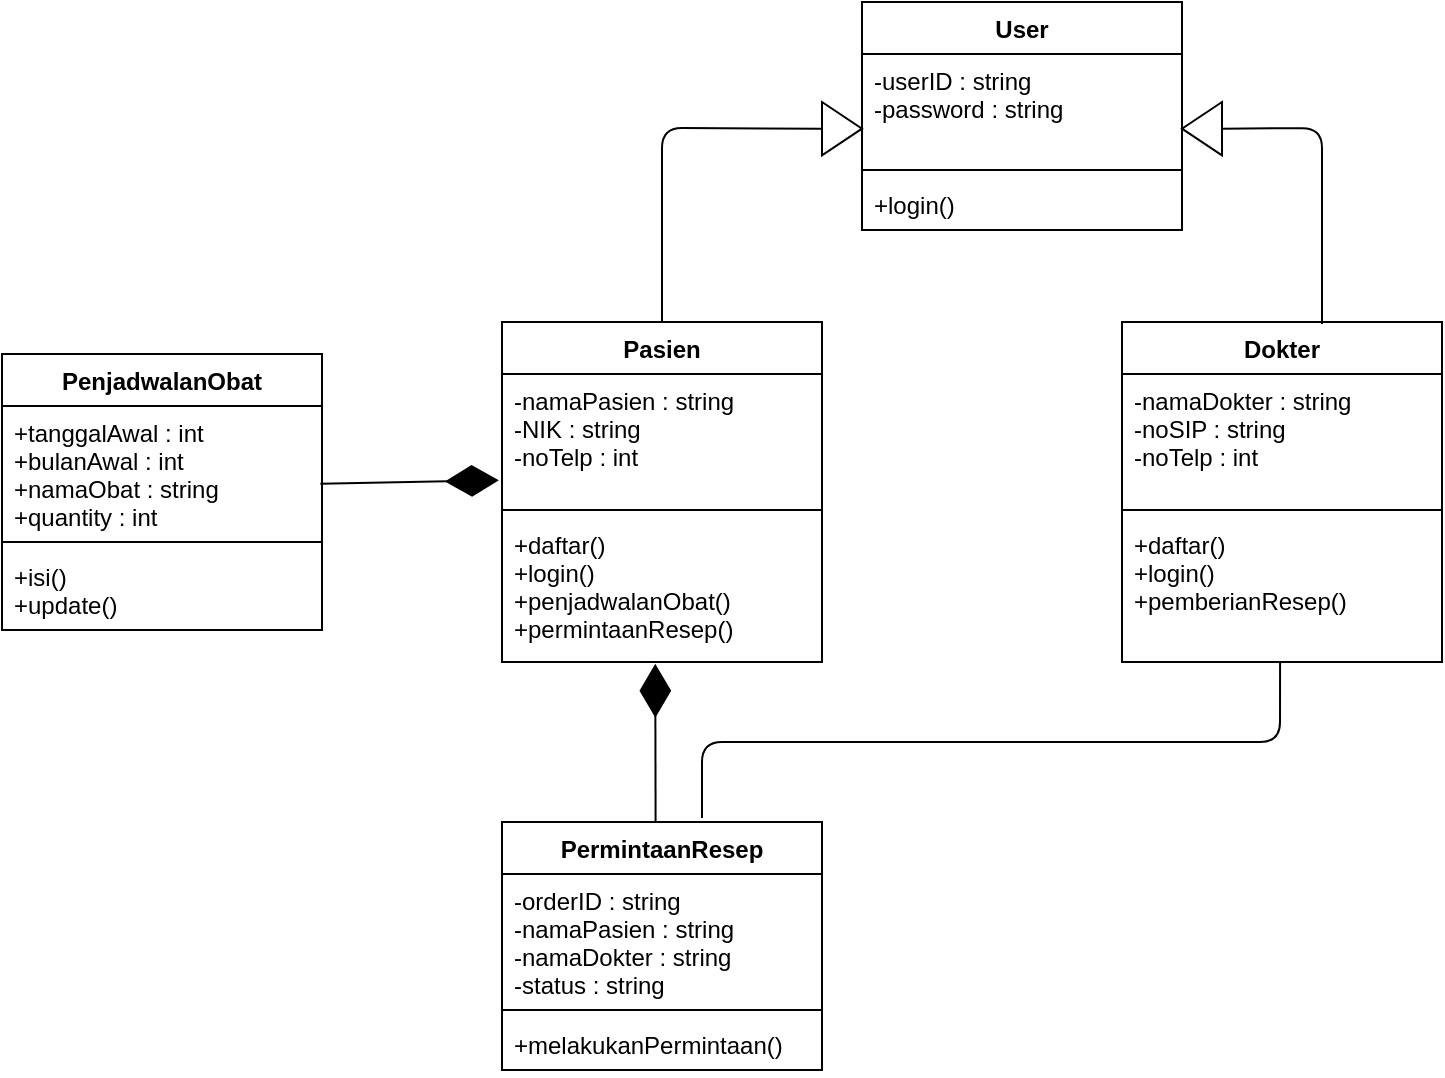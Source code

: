 <mxfile version="13.9.2" type="github">
  <diagram id="MlJI2Lvfq05DiYabIVUM" name="Page-1">
    <mxGraphModel dx="1636" dy="546" grid="1" gridSize="10" guides="1" tooltips="1" connect="1" arrows="1" fold="1" page="1" pageScale="1" pageWidth="850" pageHeight="1100" math="0" shadow="0">
      <root>
        <mxCell id="0" />
        <mxCell id="1" parent="0" />
        <mxCell id="v66dLdxhp5NwMRdZ7sNX-5" value="User" style="swimlane;fontStyle=1;align=center;verticalAlign=top;childLayout=stackLayout;horizontal=1;startSize=26;horizontalStack=0;resizeParent=1;resizeParentMax=0;resizeLast=0;collapsible=1;marginBottom=0;" parent="1" vertex="1">
          <mxGeometry x="320" y="110" width="160" height="114" as="geometry" />
        </mxCell>
        <mxCell id="v66dLdxhp5NwMRdZ7sNX-6" value="-userID : string&#xa;-password : string" style="text;strokeColor=none;fillColor=none;align=left;verticalAlign=top;spacingLeft=4;spacingRight=4;overflow=hidden;rotatable=0;points=[[0,0.5],[1,0.5]];portConstraint=eastwest;" parent="v66dLdxhp5NwMRdZ7sNX-5" vertex="1">
          <mxGeometry y="26" width="160" height="54" as="geometry" />
        </mxCell>
        <mxCell id="v66dLdxhp5NwMRdZ7sNX-7" value="" style="line;strokeWidth=1;fillColor=none;align=left;verticalAlign=middle;spacingTop=-1;spacingLeft=3;spacingRight=3;rotatable=0;labelPosition=right;points=[];portConstraint=eastwest;" parent="v66dLdxhp5NwMRdZ7sNX-5" vertex="1">
          <mxGeometry y="80" width="160" height="8" as="geometry" />
        </mxCell>
        <mxCell id="v66dLdxhp5NwMRdZ7sNX-8" value="+login()" style="text;strokeColor=none;fillColor=none;align=left;verticalAlign=top;spacingLeft=4;spacingRight=4;overflow=hidden;rotatable=0;points=[[0,0.5],[1,0.5]];portConstraint=eastwest;" parent="v66dLdxhp5NwMRdZ7sNX-5" vertex="1">
          <mxGeometry y="88" width="160" height="26" as="geometry" />
        </mxCell>
        <mxCell id="v66dLdxhp5NwMRdZ7sNX-9" value="Pasien" style="swimlane;fontStyle=1;align=center;verticalAlign=top;childLayout=stackLayout;horizontal=1;startSize=26;horizontalStack=0;resizeParent=1;resizeParentMax=0;resizeLast=0;collapsible=1;marginBottom=0;" parent="1" vertex="1">
          <mxGeometry x="140" y="270" width="160" height="170" as="geometry" />
        </mxCell>
        <mxCell id="v66dLdxhp5NwMRdZ7sNX-10" value="-namaPasien : string&#xa;-NIK : string&#xa;-noTelp : int" style="text;strokeColor=none;fillColor=none;align=left;verticalAlign=top;spacingLeft=4;spacingRight=4;overflow=hidden;rotatable=0;points=[[0,0.5],[1,0.5]];portConstraint=eastwest;" parent="v66dLdxhp5NwMRdZ7sNX-9" vertex="1">
          <mxGeometry y="26" width="160" height="64" as="geometry" />
        </mxCell>
        <mxCell id="v66dLdxhp5NwMRdZ7sNX-11" value="" style="line;strokeWidth=1;fillColor=none;align=left;verticalAlign=middle;spacingTop=-1;spacingLeft=3;spacingRight=3;rotatable=0;labelPosition=right;points=[];portConstraint=eastwest;" parent="v66dLdxhp5NwMRdZ7sNX-9" vertex="1">
          <mxGeometry y="90" width="160" height="8" as="geometry" />
        </mxCell>
        <mxCell id="v66dLdxhp5NwMRdZ7sNX-12" value="+daftar()&#xa;+login()&#xa;+penjadwalanObat()&#xa;+permintaanResep()&#xa;" style="text;strokeColor=none;fillColor=none;align=left;verticalAlign=top;spacingLeft=4;spacingRight=4;overflow=hidden;rotatable=0;points=[[0,0.5],[1,0.5]];portConstraint=eastwest;" parent="v66dLdxhp5NwMRdZ7sNX-9" vertex="1">
          <mxGeometry y="98" width="160" height="72" as="geometry" />
        </mxCell>
        <mxCell id="v66dLdxhp5NwMRdZ7sNX-13" value="Dokter" style="swimlane;fontStyle=1;align=center;verticalAlign=top;childLayout=stackLayout;horizontal=1;startSize=26;horizontalStack=0;resizeParent=1;resizeParentMax=0;resizeLast=0;collapsible=1;marginBottom=0;" parent="1" vertex="1">
          <mxGeometry x="450" y="270" width="160" height="170" as="geometry" />
        </mxCell>
        <mxCell id="v66dLdxhp5NwMRdZ7sNX-14" value="-namaDokter : string&#xa;-noSIP : string&#xa;-noTelp : int&#xa;" style="text;strokeColor=none;fillColor=none;align=left;verticalAlign=top;spacingLeft=4;spacingRight=4;overflow=hidden;rotatable=0;points=[[0,0.5],[1,0.5]];portConstraint=eastwest;" parent="v66dLdxhp5NwMRdZ7sNX-13" vertex="1">
          <mxGeometry y="26" width="160" height="64" as="geometry" />
        </mxCell>
        <mxCell id="v66dLdxhp5NwMRdZ7sNX-15" value="" style="line;strokeWidth=1;fillColor=none;align=left;verticalAlign=middle;spacingTop=-1;spacingLeft=3;spacingRight=3;rotatable=0;labelPosition=right;points=[];portConstraint=eastwest;" parent="v66dLdxhp5NwMRdZ7sNX-13" vertex="1">
          <mxGeometry y="90" width="160" height="8" as="geometry" />
        </mxCell>
        <mxCell id="v66dLdxhp5NwMRdZ7sNX-16" value="+daftar()&#xa;+login()&#xa;+pemberianResep()" style="text;strokeColor=none;fillColor=none;align=left;verticalAlign=top;spacingLeft=4;spacingRight=4;overflow=hidden;rotatable=0;points=[[0,0.5],[1,0.5]];portConstraint=eastwest;" parent="v66dLdxhp5NwMRdZ7sNX-13" vertex="1">
          <mxGeometry y="98" width="160" height="72" as="geometry" />
        </mxCell>
        <mxCell id="v66dLdxhp5NwMRdZ7sNX-17" value="" style="triangle;whiteSpace=wrap;html=1;" parent="1" vertex="1">
          <mxGeometry x="300" y="160" width="20" height="26.67" as="geometry" />
        </mxCell>
        <mxCell id="v66dLdxhp5NwMRdZ7sNX-18" value="" style="endArrow=none;html=1;exitX=0.5;exitY=0;exitDx=0;exitDy=0;entryX=0;entryY=0.5;entryDx=0;entryDy=0;" parent="1" source="v66dLdxhp5NwMRdZ7sNX-9" target="v66dLdxhp5NwMRdZ7sNX-17" edge="1">
          <mxGeometry width="50" height="50" relative="1" as="geometry">
            <mxPoint x="310" y="220" as="sourcePoint" />
            <mxPoint x="360" y="170" as="targetPoint" />
            <Array as="points">
              <mxPoint x="220" y="173" />
            </Array>
          </mxGeometry>
        </mxCell>
        <mxCell id="v66dLdxhp5NwMRdZ7sNX-19" value="" style="triangle;whiteSpace=wrap;html=1;rotation=-180;" parent="1" vertex="1">
          <mxGeometry x="480" y="160" width="20" height="26.67" as="geometry" />
        </mxCell>
        <mxCell id="v66dLdxhp5NwMRdZ7sNX-21" value="" style="endArrow=none;html=1;entryX=0;entryY=0.5;entryDx=0;entryDy=0;exitX=0.625;exitY=0.006;exitDx=0;exitDy=0;exitPerimeter=0;" parent="1" source="v66dLdxhp5NwMRdZ7sNX-13" target="v66dLdxhp5NwMRdZ7sNX-19" edge="1">
          <mxGeometry width="50" height="50" relative="1" as="geometry">
            <mxPoint x="550" y="260" as="sourcePoint" />
            <mxPoint x="500" y="170" as="targetPoint" />
            <Array as="points">
              <mxPoint x="550" y="173" />
            </Array>
          </mxGeometry>
        </mxCell>
        <mxCell id="v66dLdxhp5NwMRdZ7sNX-22" value="" style="endArrow=diamondThin;endFill=1;endSize=24;html=1;entryX=-0.01;entryY=0.831;entryDx=0;entryDy=0;entryPerimeter=0;exitX=0.995;exitY=0.607;exitDx=0;exitDy=0;exitPerimeter=0;" parent="1" source="v66dLdxhp5NwMRdZ7sNX-24" target="v66dLdxhp5NwMRdZ7sNX-10" edge="1">
          <mxGeometry width="160" relative="1" as="geometry">
            <mxPoint x="209" y="510" as="sourcePoint" />
            <mxPoint x="209" y="443" as="targetPoint" />
          </mxGeometry>
        </mxCell>
        <mxCell id="v66dLdxhp5NwMRdZ7sNX-23" value="PenjadwalanObat" style="swimlane;fontStyle=1;align=center;verticalAlign=top;childLayout=stackLayout;horizontal=1;startSize=26;horizontalStack=0;resizeParent=1;resizeParentMax=0;resizeLast=0;collapsible=1;marginBottom=0;" parent="1" vertex="1">
          <mxGeometry x="-110" y="286" width="160" height="138" as="geometry" />
        </mxCell>
        <mxCell id="v66dLdxhp5NwMRdZ7sNX-24" value="+tanggalAwal : int&#xa;+bulanAwal : int&#xa;+namaObat : string&#xa;+quantity : int" style="text;strokeColor=none;fillColor=none;align=left;verticalAlign=top;spacingLeft=4;spacingRight=4;overflow=hidden;rotatable=0;points=[[0,0.5],[1,0.5]];portConstraint=eastwest;" parent="v66dLdxhp5NwMRdZ7sNX-23" vertex="1">
          <mxGeometry y="26" width="160" height="64" as="geometry" />
        </mxCell>
        <mxCell id="v66dLdxhp5NwMRdZ7sNX-25" value="" style="line;strokeWidth=1;fillColor=none;align=left;verticalAlign=middle;spacingTop=-1;spacingLeft=3;spacingRight=3;rotatable=0;labelPosition=right;points=[];portConstraint=eastwest;" parent="v66dLdxhp5NwMRdZ7sNX-23" vertex="1">
          <mxGeometry y="90" width="160" height="8" as="geometry" />
        </mxCell>
        <mxCell id="v66dLdxhp5NwMRdZ7sNX-26" value="+isi()&#xa;+update()" style="text;strokeColor=none;fillColor=none;align=left;verticalAlign=top;spacingLeft=4;spacingRight=4;overflow=hidden;rotatable=0;points=[[0,0.5],[1,0.5]];portConstraint=eastwest;" parent="v66dLdxhp5NwMRdZ7sNX-23" vertex="1">
          <mxGeometry y="98" width="160" height="40" as="geometry" />
        </mxCell>
        <mxCell id="v66dLdxhp5NwMRdZ7sNX-27" value="PermintaanResep" style="swimlane;fontStyle=1;align=center;verticalAlign=top;childLayout=stackLayout;horizontal=1;startSize=26;horizontalStack=0;resizeParent=1;resizeParentMax=0;resizeLast=0;collapsible=1;marginBottom=0;" parent="1" vertex="1">
          <mxGeometry x="140" y="520" width="160" height="124" as="geometry" />
        </mxCell>
        <mxCell id="v66dLdxhp5NwMRdZ7sNX-28" value="-orderID : string&#xa;-namaPasien : string&#xa;-namaDokter : string&#xa;-status : string&#xa;" style="text;strokeColor=none;fillColor=none;align=left;verticalAlign=top;spacingLeft=4;spacingRight=4;overflow=hidden;rotatable=0;points=[[0,0.5],[1,0.5]];portConstraint=eastwest;" parent="v66dLdxhp5NwMRdZ7sNX-27" vertex="1">
          <mxGeometry y="26" width="160" height="64" as="geometry" />
        </mxCell>
        <mxCell id="v66dLdxhp5NwMRdZ7sNX-29" value="" style="line;strokeWidth=1;fillColor=none;align=left;verticalAlign=middle;spacingTop=-1;spacingLeft=3;spacingRight=3;rotatable=0;labelPosition=right;points=[];portConstraint=eastwest;" parent="v66dLdxhp5NwMRdZ7sNX-27" vertex="1">
          <mxGeometry y="90" width="160" height="8" as="geometry" />
        </mxCell>
        <mxCell id="v66dLdxhp5NwMRdZ7sNX-30" value="+melakukanPermintaan()" style="text;strokeColor=none;fillColor=none;align=left;verticalAlign=top;spacingLeft=4;spacingRight=4;overflow=hidden;rotatable=0;points=[[0,0.5],[1,0.5]];portConstraint=eastwest;" parent="v66dLdxhp5NwMRdZ7sNX-27" vertex="1">
          <mxGeometry y="98" width="160" height="26" as="geometry" />
        </mxCell>
        <mxCell id="v66dLdxhp5NwMRdZ7sNX-31" value="" style="endArrow=diamondThin;endFill=1;endSize=24;html=1;entryX=0.479;entryY=1.012;entryDx=0;entryDy=0;entryPerimeter=0;exitX=0.48;exitY=0.001;exitDx=0;exitDy=0;exitPerimeter=0;" parent="1" source="v66dLdxhp5NwMRdZ7sNX-27" target="v66dLdxhp5NwMRdZ7sNX-12" edge="1">
          <mxGeometry width="160" relative="1" as="geometry">
            <mxPoint x="250" y="490" as="sourcePoint" />
            <mxPoint x="410" y="490" as="targetPoint" />
          </mxGeometry>
        </mxCell>
        <mxCell id="v66dLdxhp5NwMRdZ7sNX-33" value="" style="endArrow=none;html=1;exitX=0.625;exitY=-0.016;exitDx=0;exitDy=0;exitPerimeter=0;entryX=0.494;entryY=1;entryDx=0;entryDy=0;entryPerimeter=0;" parent="1" source="v66dLdxhp5NwMRdZ7sNX-27" target="v66dLdxhp5NwMRdZ7sNX-16" edge="1">
          <mxGeometry width="50" height="50" relative="1" as="geometry">
            <mxPoint x="280" y="480" as="sourcePoint" />
            <mxPoint x="330" y="430" as="targetPoint" />
            <Array as="points">
              <mxPoint x="240" y="480" />
              <mxPoint x="529" y="480" />
            </Array>
          </mxGeometry>
        </mxCell>
      </root>
    </mxGraphModel>
  </diagram>
</mxfile>
